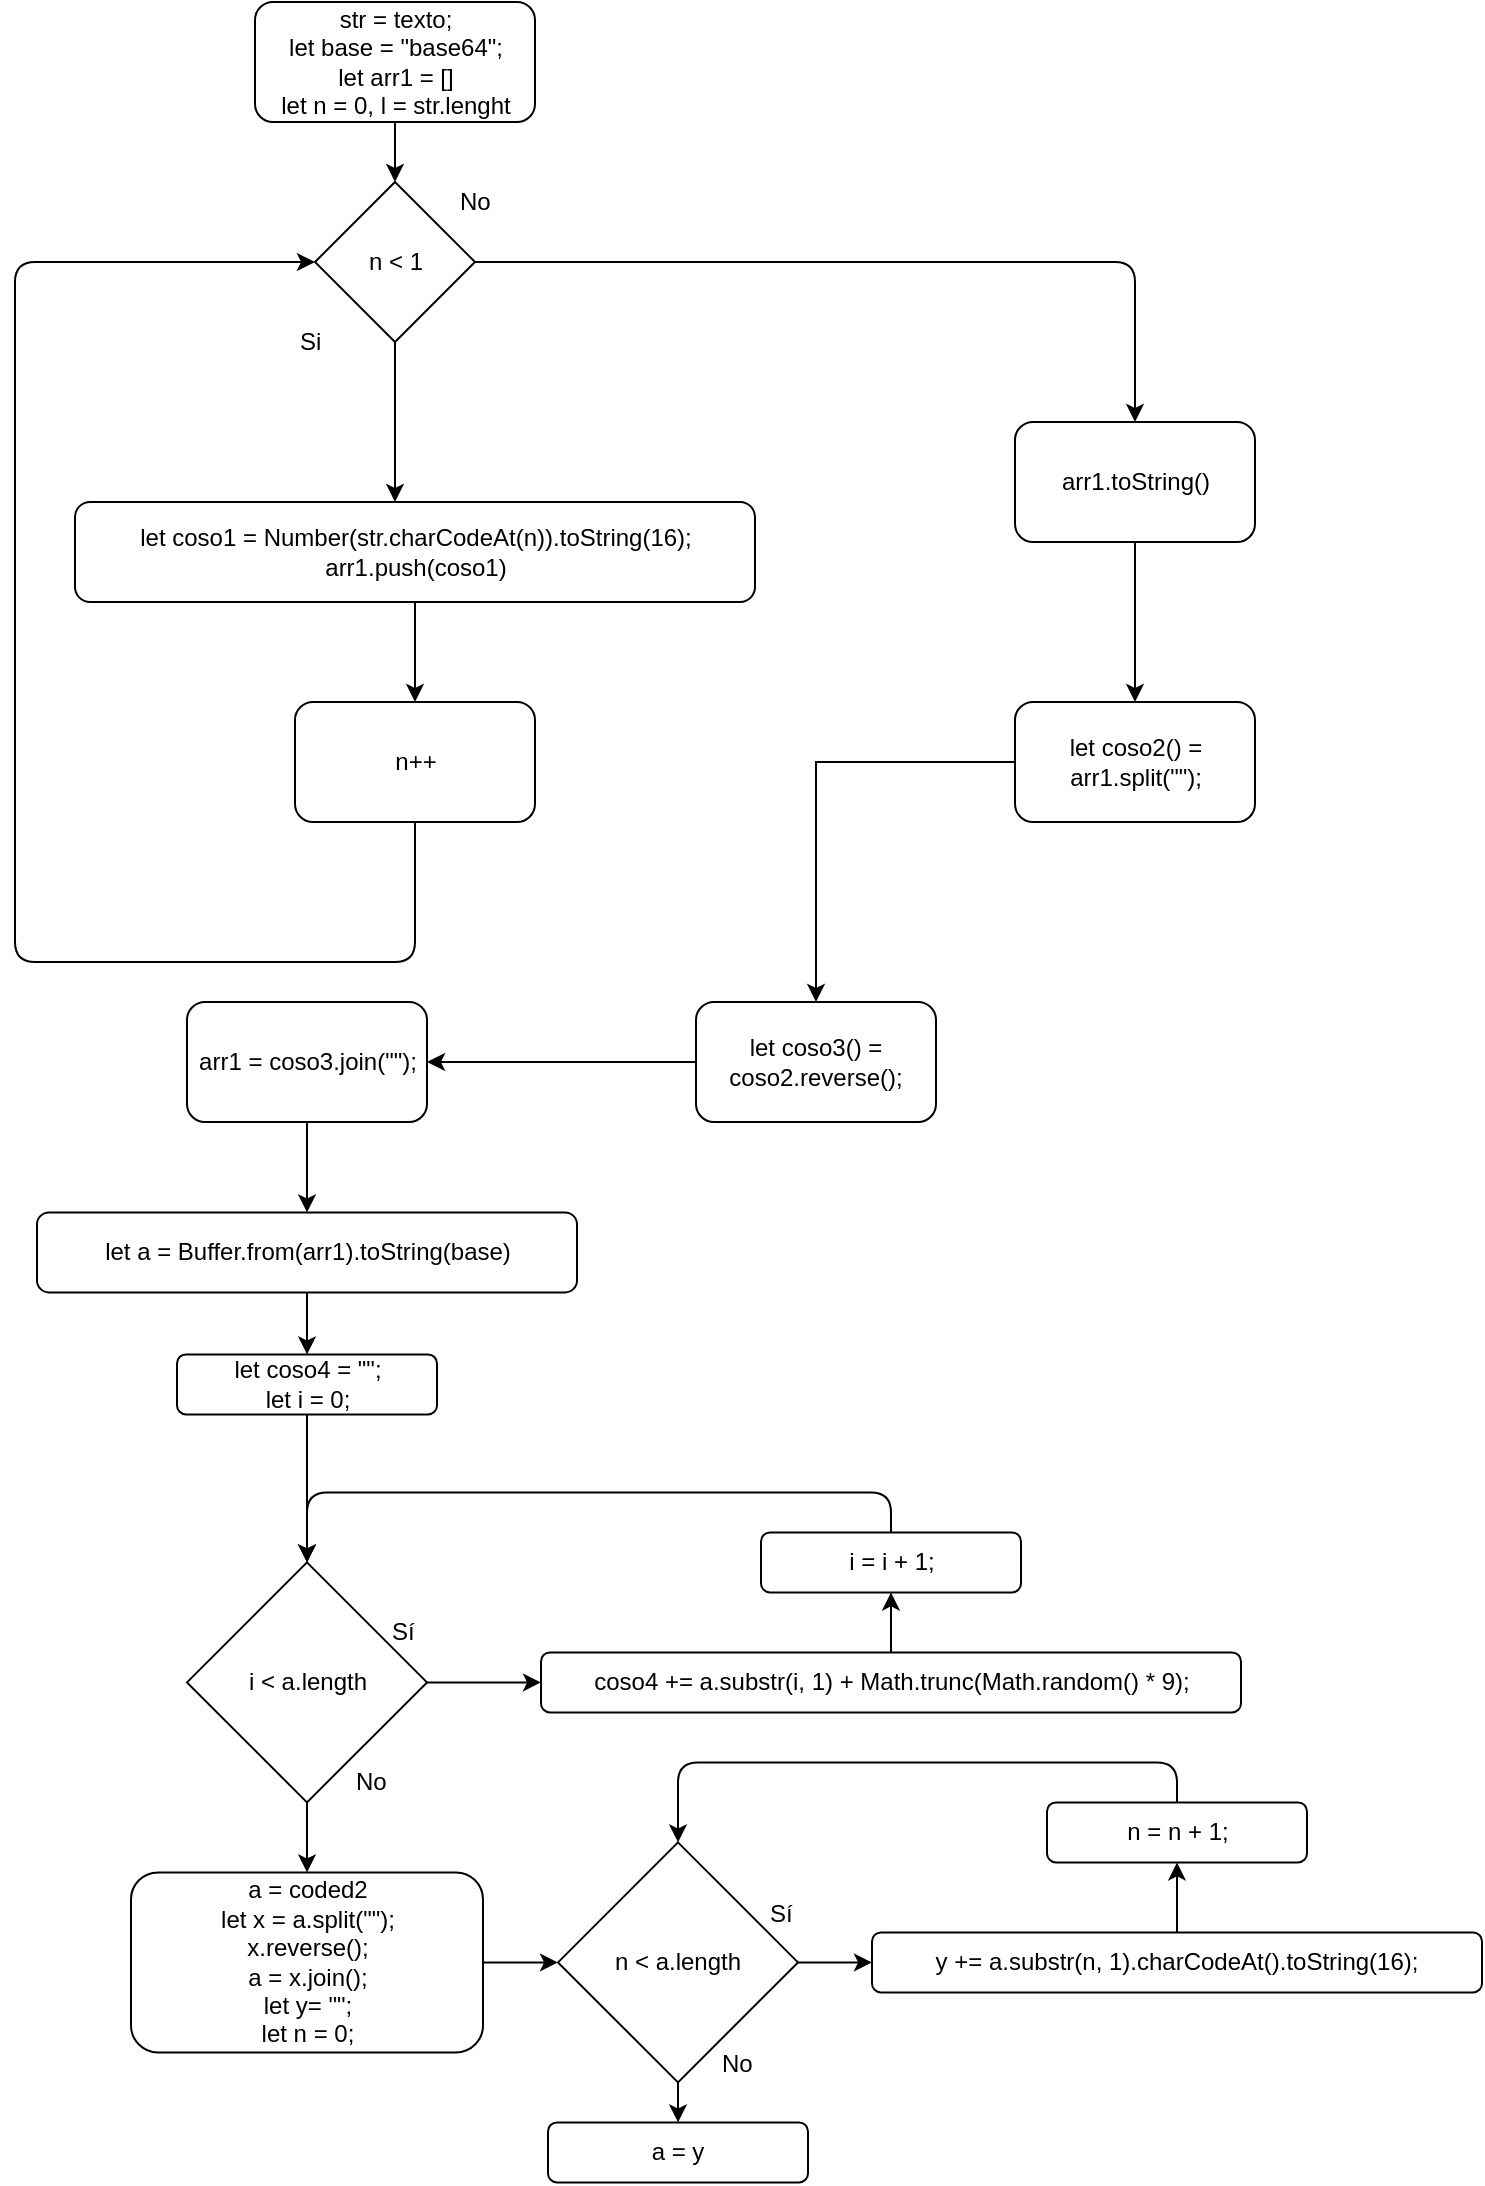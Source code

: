 <mxfile version="11.3.0" type="device" pages="1"><diagram id="mOMUZNjnyp3IxVFxwAE6" name="Page-1"><mxGraphModel dx="1024" dy="593" grid="1" gridSize="10" guides="1" tooltips="1" connect="1" arrows="1" fold="1" page="1" pageScale="1" pageWidth="827" pageHeight="1169" math="0" shadow="0"><root><mxCell id="0"/><mxCell id="1" parent="0"/><mxCell id="AfmXftB0eUKFkCM2Ulvc-10" value="" style="edgeStyle=orthogonalEdgeStyle;rounded=0;orthogonalLoop=1;jettySize=auto;html=1;" parent="1" source="AfmXftB0eUKFkCM2Ulvc-2" target="AfmXftB0eUKFkCM2Ulvc-3" edge="1"><mxGeometry relative="1" as="geometry"/></mxCell><mxCell id="AfmXftB0eUKFkCM2Ulvc-2" value="str = texto;&lt;br&gt;let base = &quot;base64&quot;;&lt;br&gt;let arr1 = []&lt;br&gt;let n = 0, l = str.lenght" style="rounded=1;whiteSpace=wrap;html=1;" parent="1" vertex="1"><mxGeometry x="150.5" y="50" width="140" height="60" as="geometry"/></mxCell><mxCell id="AfmXftB0eUKFkCM2Ulvc-5" value="" style="edgeStyle=orthogonalEdgeStyle;rounded=0;orthogonalLoop=1;jettySize=auto;html=1;" parent="1" source="AfmXftB0eUKFkCM2Ulvc-3" edge="1"><mxGeometry relative="1" as="geometry"><mxPoint x="220.5" y="300" as="targetPoint"/></mxGeometry></mxCell><mxCell id="AfmXftB0eUKFkCM2Ulvc-3" value="n &amp;lt; 1" style="rhombus;whiteSpace=wrap;html=1;" parent="1" vertex="1"><mxGeometry x="180.5" y="140" width="80" height="80" as="geometry"/></mxCell><mxCell id="AfmXftB0eUKFkCM2Ulvc-6" value="Si" style="text;html=1;resizable=0;points=[];autosize=1;align=left;verticalAlign=top;spacingTop=-4;" parent="1" vertex="1"><mxGeometry x="170.5" y="210" width="30" height="20" as="geometry"/></mxCell><mxCell id="AfmXftB0eUKFkCM2Ulvc-9" value="" style="edgeStyle=orthogonalEdgeStyle;rounded=0;orthogonalLoop=1;jettySize=auto;html=1;" parent="1" source="AfmXftB0eUKFkCM2Ulvc-7" target="AfmXftB0eUKFkCM2Ulvc-8" edge="1"><mxGeometry relative="1" as="geometry"/></mxCell><mxCell id="AfmXftB0eUKFkCM2Ulvc-7" value="let coso1 = Number(str.charCodeAt(n)).toString(16);&lt;br&gt;arr1.push(coso1)" style="rounded=1;whiteSpace=wrap;html=1;" parent="1" vertex="1"><mxGeometry x="60.5" y="300" width="340" height="50" as="geometry"/></mxCell><mxCell id="AfmXftB0eUKFkCM2Ulvc-8" value="n++" style="rounded=1;whiteSpace=wrap;html=1;" parent="1" vertex="1"><mxGeometry x="170.5" y="400" width="120" height="60" as="geometry"/></mxCell><mxCell id="AfmXftB0eUKFkCM2Ulvc-11" value="" style="endArrow=classic;html=1;exitX=1;exitY=0.5;exitDx=0;exitDy=0;" parent="1" source="AfmXftB0eUKFkCM2Ulvc-3" edge="1"><mxGeometry width="50" height="50" relative="1" as="geometry"><mxPoint x="390.5" y="180" as="sourcePoint"/><mxPoint x="590.5" y="260" as="targetPoint"/><Array as="points"><mxPoint x="590.5" y="180"/></Array></mxGeometry></mxCell><mxCell id="AfmXftB0eUKFkCM2Ulvc-12" value="No" style="text;html=1;resizable=0;points=[];autosize=1;align=left;verticalAlign=top;spacingTop=-4;" parent="1" vertex="1"><mxGeometry x="250.5" y="140" width="30" height="20" as="geometry"/></mxCell><mxCell id="AfmXftB0eUKFkCM2Ulvc-13" value="" style="endArrow=classic;html=1;exitX=0.5;exitY=1;exitDx=0;exitDy=0;entryX=0;entryY=0.5;entryDx=0;entryDy=0;" parent="1" source="AfmXftB0eUKFkCM2Ulvc-8" target="AfmXftB0eUKFkCM2Ulvc-3" edge="1"><mxGeometry width="50" height="50" relative="1" as="geometry"><mxPoint x="220.5" y="510" as="sourcePoint"/><mxPoint x="270.5" y="460" as="targetPoint"/><Array as="points"><mxPoint x="230.5" y="530"/><mxPoint x="30.5" y="530"/><mxPoint x="30.5" y="180"/></Array></mxGeometry></mxCell><mxCell id="AfmXftB0eUKFkCM2Ulvc-16" value="" style="edgeStyle=orthogonalEdgeStyle;rounded=0;orthogonalLoop=1;jettySize=auto;html=1;" parent="1" source="AfmXftB0eUKFkCM2Ulvc-14" target="AfmXftB0eUKFkCM2Ulvc-15" edge="1"><mxGeometry relative="1" as="geometry"/></mxCell><mxCell id="AfmXftB0eUKFkCM2Ulvc-14" value="arr1.toString()" style="rounded=1;whiteSpace=wrap;html=1;" parent="1" vertex="1"><mxGeometry x="530.5" y="260" width="120" height="60" as="geometry"/></mxCell><mxCell id="AfmXftB0eUKFkCM2Ulvc-18" value="" style="edgeStyle=orthogonalEdgeStyle;rounded=0;orthogonalLoop=1;jettySize=auto;html=1;" parent="1" source="AfmXftB0eUKFkCM2Ulvc-15" target="AfmXftB0eUKFkCM2Ulvc-17" edge="1"><mxGeometry relative="1" as="geometry"/></mxCell><mxCell id="AfmXftB0eUKFkCM2Ulvc-15" value="let coso2() = arr1.split(&quot;&quot;);" style="rounded=1;whiteSpace=wrap;html=1;" parent="1" vertex="1"><mxGeometry x="530.5" y="400" width="120" height="60" as="geometry"/></mxCell><mxCell id="AfmXftB0eUKFkCM2Ulvc-20" value="" style="edgeStyle=orthogonalEdgeStyle;rounded=0;orthogonalLoop=1;jettySize=auto;html=1;" parent="1" source="AfmXftB0eUKFkCM2Ulvc-17" target="AfmXftB0eUKFkCM2Ulvc-19" edge="1"><mxGeometry relative="1" as="geometry"/></mxCell><mxCell id="AfmXftB0eUKFkCM2Ulvc-17" value="let coso3() = coso2.reverse();" style="rounded=1;whiteSpace=wrap;html=1;" parent="1" vertex="1"><mxGeometry x="371" y="550" width="120" height="60" as="geometry"/></mxCell><mxCell id="gfk8ugMCW7IpOFNuB1VE-26" style="edgeStyle=orthogonalEdgeStyle;rounded=0;orthogonalLoop=1;jettySize=auto;html=1;entryX=0.5;entryY=0;entryDx=0;entryDy=0;" edge="1" parent="1" source="AfmXftB0eUKFkCM2Ulvc-19" target="gfk8ugMCW7IpOFNuB1VE-2"><mxGeometry relative="1" as="geometry"/></mxCell><mxCell id="AfmXftB0eUKFkCM2Ulvc-19" value="arr1 = coso3.join(&quot;&quot;);" style="rounded=1;whiteSpace=wrap;html=1;" parent="1" vertex="1"><mxGeometry x="116.5" y="550" width="120" height="60" as="geometry"/></mxCell><mxCell id="gfk8ugMCW7IpOFNuB1VE-1" style="edgeStyle=orthogonalEdgeStyle;rounded=1;orthogonalLoop=1;jettySize=auto;html=1;entryX=0.5;entryY=0;entryDx=0;entryDy=0;" edge="1" parent="1" source="gfk8ugMCW7IpOFNuB1VE-2" target="gfk8ugMCW7IpOFNuB1VE-7"><mxGeometry relative="1" as="geometry"/></mxCell><mxCell id="gfk8ugMCW7IpOFNuB1VE-2" value="let a = Buffer.from(arr1).toString(base)" style="rounded=1;whiteSpace=wrap;html=1;" vertex="1" parent="1"><mxGeometry x="41.5" y="655.2" width="270" height="40" as="geometry"/></mxCell><mxCell id="gfk8ugMCW7IpOFNuB1VE-3" style="edgeStyle=orthogonalEdgeStyle;rounded=1;orthogonalLoop=1;jettySize=auto;html=1;" edge="1" parent="1" source="gfk8ugMCW7IpOFNuB1VE-5" target="gfk8ugMCW7IpOFNuB1VE-15"><mxGeometry relative="1" as="geometry"/></mxCell><mxCell id="gfk8ugMCW7IpOFNuB1VE-4" style="edgeStyle=orthogonalEdgeStyle;rounded=1;orthogonalLoop=1;jettySize=auto;html=1;exitX=1;exitY=0.5;exitDx=0;exitDy=0;entryX=0;entryY=0.5;entryDx=0;entryDy=0;" edge="1" parent="1" source="gfk8ugMCW7IpOFNuB1VE-5" target="gfk8ugMCW7IpOFNuB1VE-12"><mxGeometry relative="1" as="geometry"/></mxCell><mxCell id="gfk8ugMCW7IpOFNuB1VE-5" value="i &amp;lt; a.length" style="rhombus;whiteSpace=wrap;html=1;" vertex="1" parent="1"><mxGeometry x="116.5" y="830.2" width="120" height="120" as="geometry"/></mxCell><mxCell id="gfk8ugMCW7IpOFNuB1VE-6" style="edgeStyle=orthogonalEdgeStyle;rounded=1;orthogonalLoop=1;jettySize=auto;html=1;entryX=0.5;entryY=0;entryDx=0;entryDy=0;" edge="1" parent="1" source="gfk8ugMCW7IpOFNuB1VE-7" target="gfk8ugMCW7IpOFNuB1VE-5"><mxGeometry relative="1" as="geometry"/></mxCell><mxCell id="gfk8ugMCW7IpOFNuB1VE-7" value="let coso4 = &quot;&quot;;&lt;br&gt;let i = 0;" style="rounded=1;whiteSpace=wrap;html=1;" vertex="1" parent="1"><mxGeometry x="111.5" y="726.2" width="130" height="30" as="geometry"/></mxCell><mxCell id="gfk8ugMCW7IpOFNuB1VE-8" value="Sí" style="text;html=1;resizable=0;points=[];autosize=1;align=left;verticalAlign=top;spacingTop=-4;" vertex="1" parent="1"><mxGeometry x="216.5" y="855.2" width="30" height="20" as="geometry"/></mxCell><mxCell id="gfk8ugMCW7IpOFNuB1VE-9" style="edgeStyle=orthogonalEdgeStyle;rounded=1;orthogonalLoop=1;jettySize=auto;html=1;entryX=0.5;entryY=0;entryDx=0;entryDy=0;exitX=0.5;exitY=0;exitDx=0;exitDy=0;" edge="1" parent="1" source="gfk8ugMCW7IpOFNuB1VE-10" target="gfk8ugMCW7IpOFNuB1VE-5"><mxGeometry relative="1" as="geometry"/></mxCell><mxCell id="gfk8ugMCW7IpOFNuB1VE-10" value="i = i + 1;" style="rounded=1;whiteSpace=wrap;html=1;" vertex="1" parent="1"><mxGeometry x="403.5" y="815.2" width="130" height="30" as="geometry"/></mxCell><mxCell id="gfk8ugMCW7IpOFNuB1VE-11" style="edgeStyle=orthogonalEdgeStyle;rounded=1;orthogonalLoop=1;jettySize=auto;html=1;entryX=0.5;entryY=1;entryDx=0;entryDy=0;" edge="1" parent="1" source="gfk8ugMCW7IpOFNuB1VE-12" target="gfk8ugMCW7IpOFNuB1VE-10"><mxGeometry relative="1" as="geometry"/></mxCell><mxCell id="gfk8ugMCW7IpOFNuB1VE-12" value="coso4 += a.substr(i, 1) + Math.trunc(Math.random() * 9);" style="rounded=1;whiteSpace=wrap;html=1;" vertex="1" parent="1"><mxGeometry x="293.5" y="875.2" width="350" height="30" as="geometry"/></mxCell><mxCell id="gfk8ugMCW7IpOFNuB1VE-13" value="No" style="text;html=1;resizable=0;points=[];autosize=1;align=left;verticalAlign=top;spacingTop=-4;" vertex="1" parent="1"><mxGeometry x="198.5" y="930.2" width="30" height="20" as="geometry"/></mxCell><mxCell id="gfk8ugMCW7IpOFNuB1VE-14" style="edgeStyle=orthogonalEdgeStyle;rounded=1;orthogonalLoop=1;jettySize=auto;html=1;entryX=0;entryY=0.5;entryDx=0;entryDy=0;" edge="1" parent="1" source="gfk8ugMCW7IpOFNuB1VE-15" target="gfk8ugMCW7IpOFNuB1VE-18"><mxGeometry relative="1" as="geometry"/></mxCell><mxCell id="gfk8ugMCW7IpOFNuB1VE-15" value="a = coded2&lt;br&gt;let x = a.split(&quot;&quot;);&lt;br&gt;x.reverse();&lt;br&gt;a = x.join();&lt;br&gt;let y= &quot;&quot;;&lt;br&gt;let n = 0;" style="rounded=1;whiteSpace=wrap;html=1;" vertex="1" parent="1"><mxGeometry x="88.5" y="985.2" width="176" height="90" as="geometry"/></mxCell><mxCell id="gfk8ugMCW7IpOFNuB1VE-16" style="edgeStyle=orthogonalEdgeStyle;rounded=1;orthogonalLoop=1;jettySize=auto;html=1;entryX=0;entryY=0.5;entryDx=0;entryDy=0;" edge="1" parent="1" source="gfk8ugMCW7IpOFNuB1VE-18" target="gfk8ugMCW7IpOFNuB1VE-21"><mxGeometry relative="1" as="geometry"/></mxCell><mxCell id="gfk8ugMCW7IpOFNuB1VE-17" style="edgeStyle=orthogonalEdgeStyle;rounded=1;orthogonalLoop=1;jettySize=auto;html=1;entryX=0.5;entryY=0;entryDx=0;entryDy=0;" edge="1" parent="1" source="gfk8ugMCW7IpOFNuB1VE-18" target="gfk8ugMCW7IpOFNuB1VE-24"><mxGeometry relative="1" as="geometry"/></mxCell><mxCell id="gfk8ugMCW7IpOFNuB1VE-18" value="n &amp;lt; a.length" style="rhombus;whiteSpace=wrap;html=1;" vertex="1" parent="1"><mxGeometry x="302" y="970.2" width="120" height="120" as="geometry"/></mxCell><mxCell id="gfk8ugMCW7IpOFNuB1VE-19" value="Sí" style="text;html=1;resizable=0;points=[];autosize=1;align=left;verticalAlign=top;spacingTop=-4;" vertex="1" parent="1"><mxGeometry x="406" y="996.2" width="30" height="20" as="geometry"/></mxCell><mxCell id="gfk8ugMCW7IpOFNuB1VE-20" style="edgeStyle=orthogonalEdgeStyle;rounded=1;orthogonalLoop=1;jettySize=auto;html=1;entryX=0.5;entryY=1;entryDx=0;entryDy=0;" edge="1" parent="1" source="gfk8ugMCW7IpOFNuB1VE-21" target="gfk8ugMCW7IpOFNuB1VE-23"><mxGeometry relative="1" as="geometry"/></mxCell><mxCell id="gfk8ugMCW7IpOFNuB1VE-21" value="y += a.substr(n, 1).charCodeAt().toString(16);" style="rounded=1;whiteSpace=wrap;html=1;" vertex="1" parent="1"><mxGeometry x="459" y="1015.2" width="305" height="30" as="geometry"/></mxCell><mxCell id="gfk8ugMCW7IpOFNuB1VE-22" style="edgeStyle=orthogonalEdgeStyle;rounded=1;orthogonalLoop=1;jettySize=auto;html=1;entryX=0.5;entryY=0;entryDx=0;entryDy=0;exitX=0.5;exitY=0;exitDx=0;exitDy=0;" edge="1" parent="1" source="gfk8ugMCW7IpOFNuB1VE-23" target="gfk8ugMCW7IpOFNuB1VE-18"><mxGeometry relative="1" as="geometry"/></mxCell><mxCell id="gfk8ugMCW7IpOFNuB1VE-23" value="n = n + 1;" style="rounded=1;whiteSpace=wrap;html=1;" vertex="1" parent="1"><mxGeometry x="546.5" y="950.2" width="130" height="30" as="geometry"/></mxCell><mxCell id="gfk8ugMCW7IpOFNuB1VE-24" value="a = y" style="rounded=1;whiteSpace=wrap;html=1;" vertex="1" parent="1"><mxGeometry x="297" y="1110.2" width="130" height="30" as="geometry"/></mxCell><mxCell id="gfk8ugMCW7IpOFNuB1VE-25" value="No" style="text;html=1;resizable=0;points=[];autosize=1;align=left;verticalAlign=top;spacingTop=-4;" vertex="1" parent="1"><mxGeometry x="382" y="1071.2" width="30" height="20" as="geometry"/></mxCell></root></mxGraphModel></diagram></mxfile>